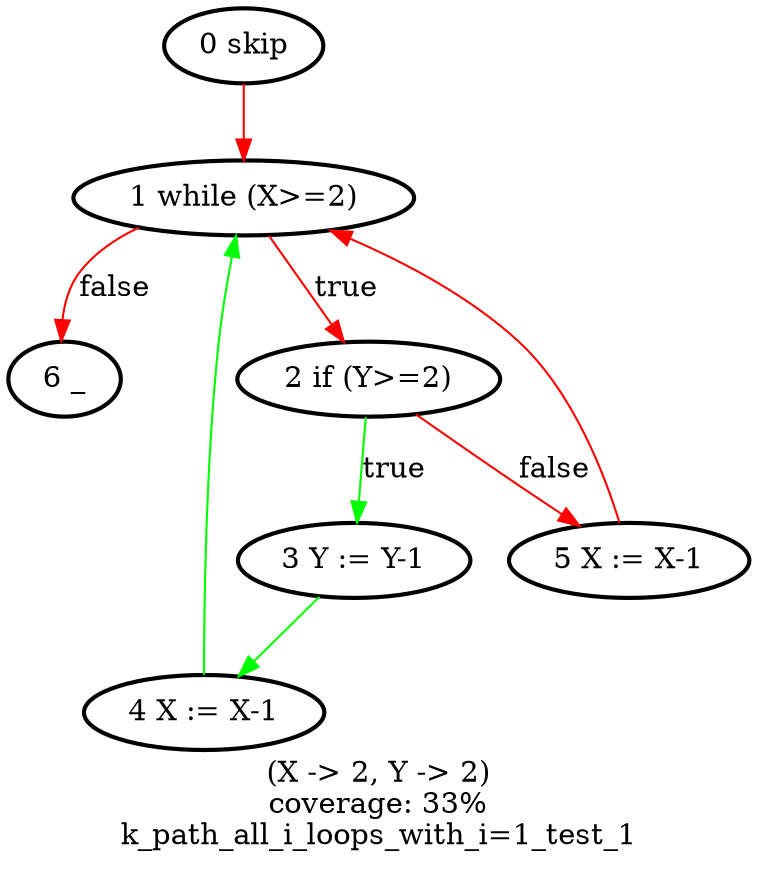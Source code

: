 digraph "k_path_all_i_loops_with_i=1_test_1" {
	label = "(X -> 2, Y -> 2)
coverage: 33%
k_path_all_i_loops_with_i=1_test_1"
	"1 while (X>=2)" -> "6 _" [label = false, color = red]
	"4 X := X-1" [style = bold]
	"3 Y := Y-1" [style = bold]
	"5 X := X-1" [style = bold]
	"2 if (Y>=2)" [style = bold]
	"2 if (Y>=2)" -> "5 X := X-1" [label = false, color = red]
	"6 _" [style = bold]
	"3 Y := Y-1" -> "4 X := X-1" [color = green]
	"1 while (X>=2)" [style = bold]
	"0 skip" [style = bold]
	"4 X := X-1" -> "1 while (X>=2)" [color = green]
	"2 if (Y>=2)" -> "3 Y := Y-1" [label = true, color = green]
	"1 while (X>=2)" -> "2 if (Y>=2)" [label = true, color = red]
	"0 skip" -> "1 while (X>=2)" [color = red]
	"5 X := X-1" -> "1 while (X>=2)" [color = red]
}